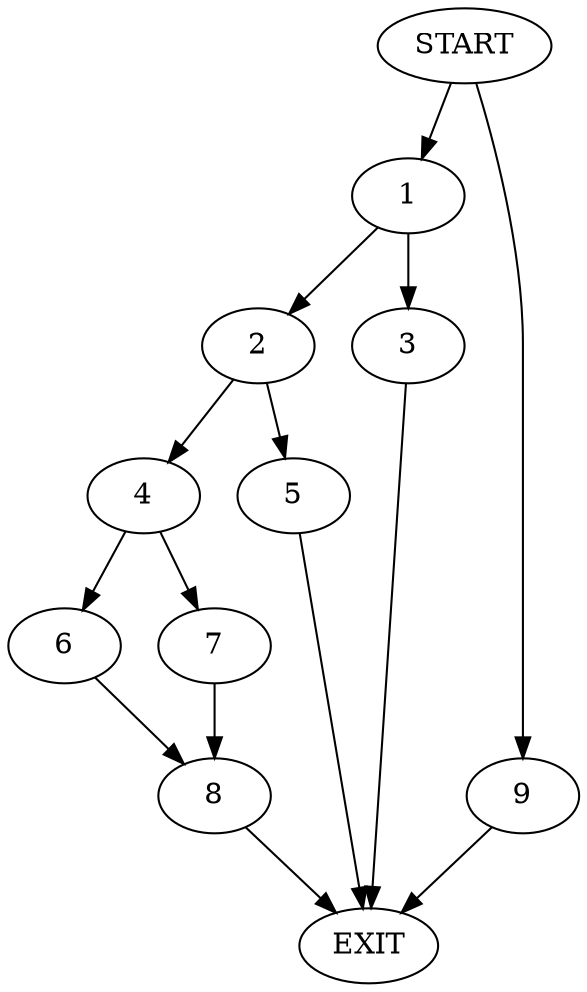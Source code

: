 digraph {
0 [label="START"]
10 [label="EXIT"]
0 -> 1
1 -> 2
1 -> 3
2 -> 4
2 -> 5
3 -> 10
5 -> 10
4 -> 6
4 -> 7
6 -> 8
7 -> 8
8 -> 10
0 -> 9
9 -> 10
}
